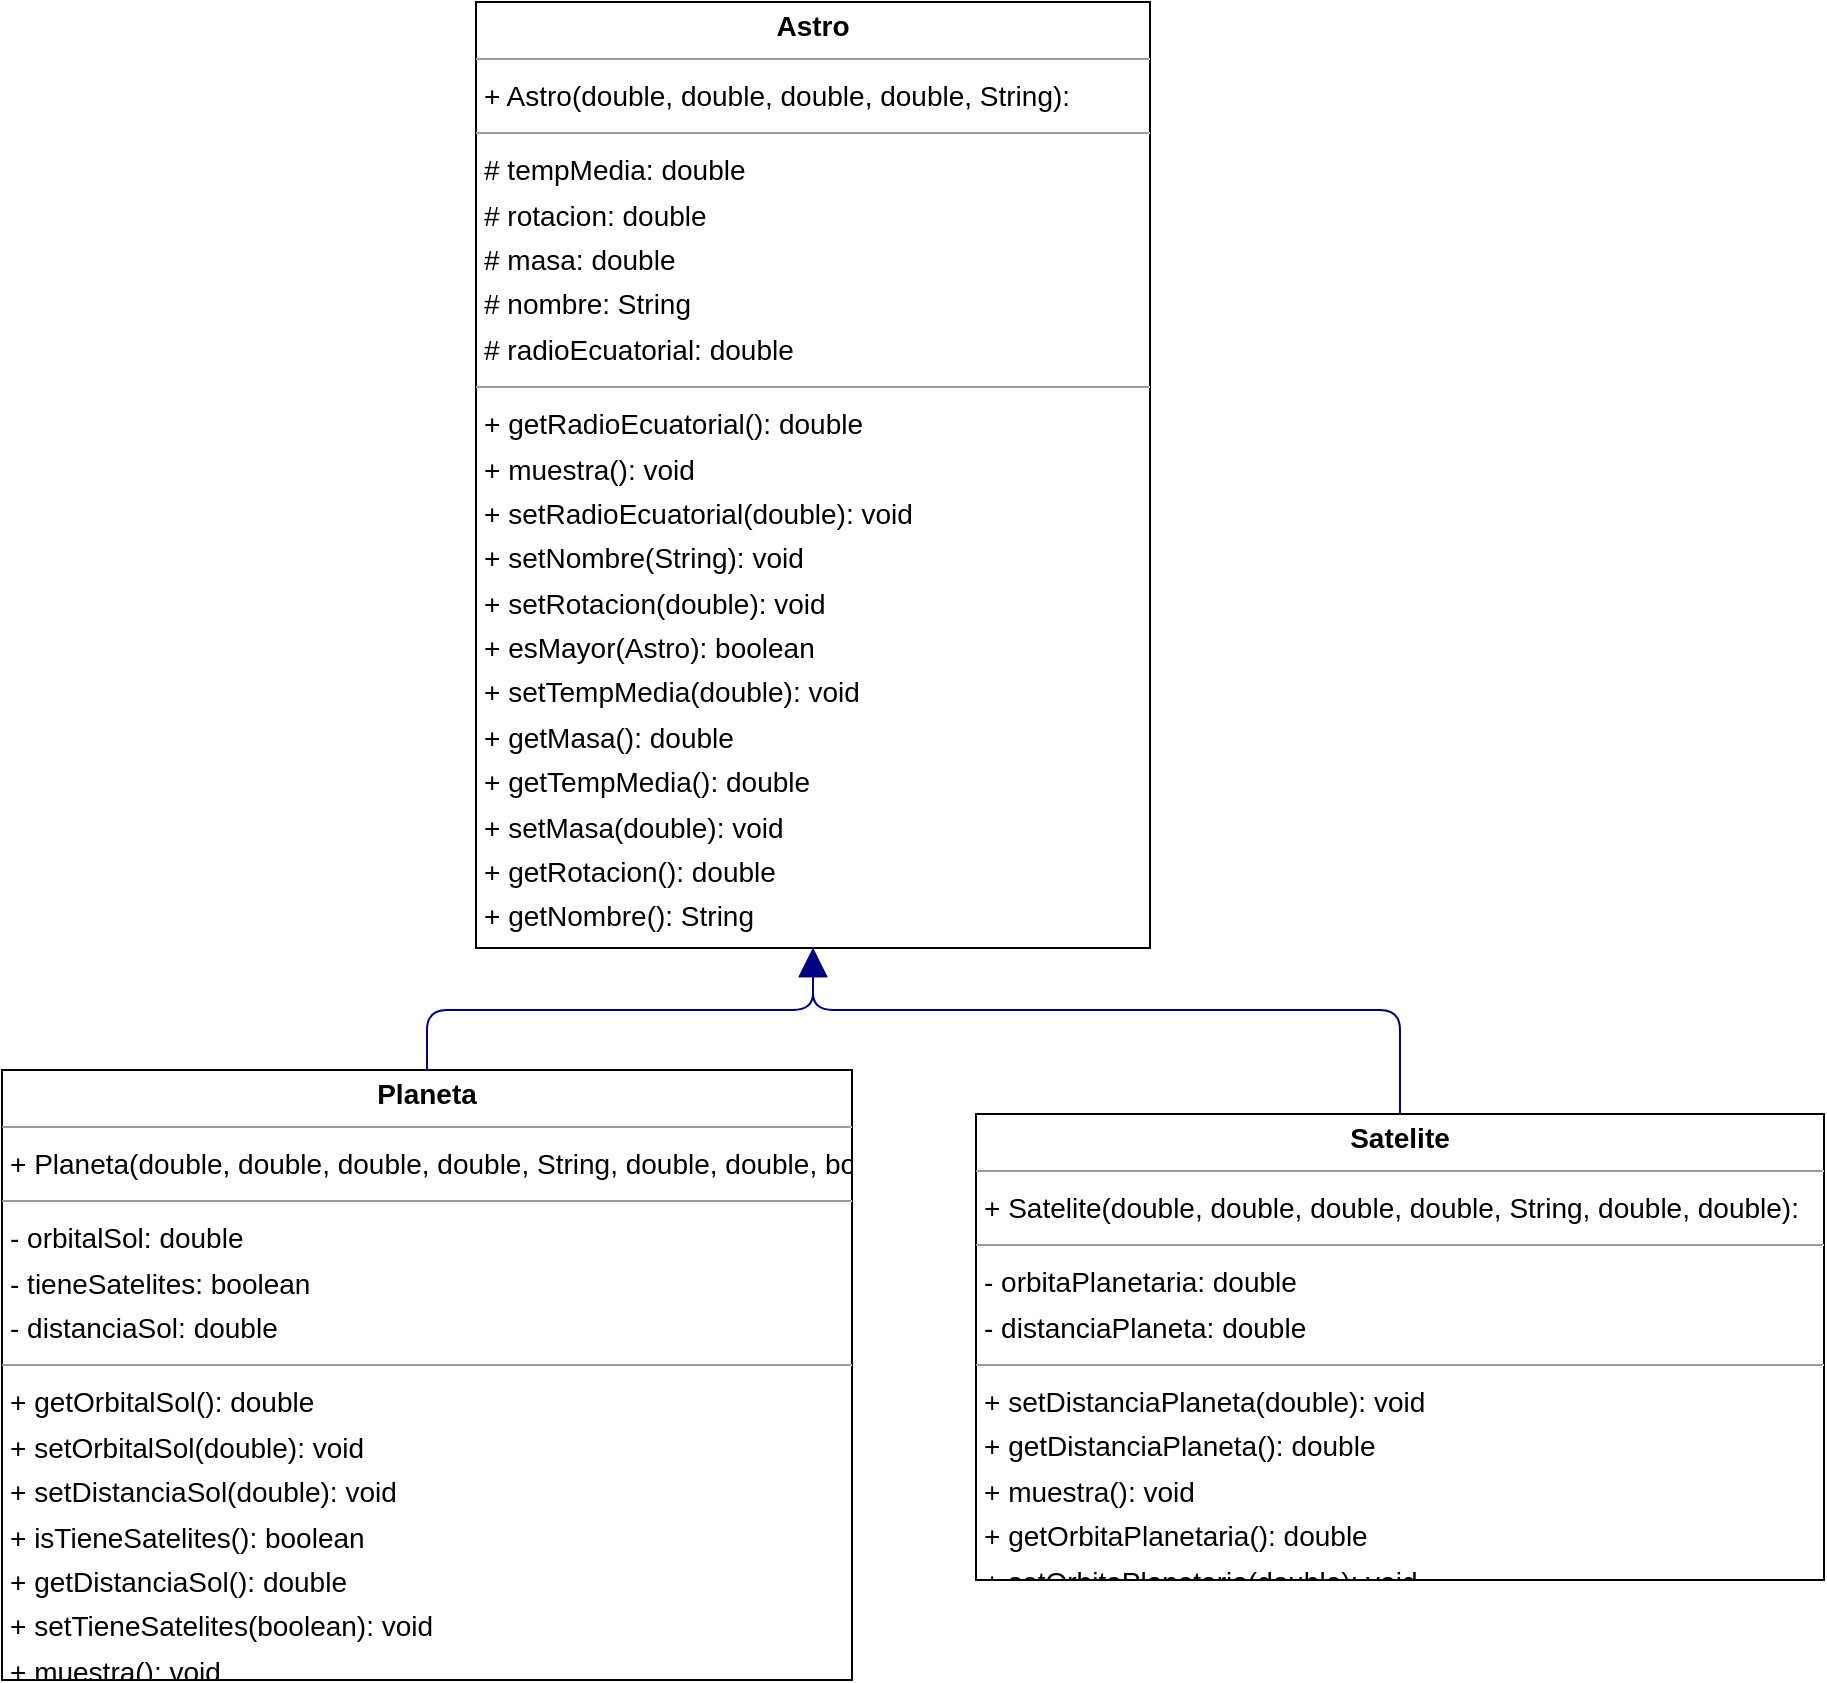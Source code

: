 <mxfile version="24.0.4" type="device">
  <diagram id="1832DVVXrBp6JLXvzJxX" name="Página-1">
    <mxGraphModel dx="1834" dy="1180" grid="1" gridSize="10" guides="1" tooltips="1" connect="1" arrows="1" fold="1" page="0" pageScale="1" pageWidth="827" pageHeight="1169" background="none" math="0" shadow="0">
      <root>
        <mxCell id="0" />
        <mxCell id="1" parent="0" />
        <mxCell id="node2" value="&lt;p style=&quot;margin:0px;margin-top:4px;text-align:center;&quot;&gt;&lt;b&gt;Astro&lt;/b&gt;&lt;/p&gt;&lt;hr size=&quot;1&quot;/&gt;&lt;p style=&quot;margin:0 0 0 4px;line-height:1.6;&quot;&gt;+ Astro(double, double, double, double, String): &lt;/p&gt;&lt;hr size=&quot;1&quot;/&gt;&lt;p style=&quot;margin:0 0 0 4px;line-height:1.6;&quot;&gt;# tempMedia: double&lt;br/&gt;# rotacion: double&lt;br/&gt;# masa: double&lt;br/&gt;# nombre: String&lt;br/&gt;# radioEcuatorial: double&lt;/p&gt;&lt;hr size=&quot;1&quot;/&gt;&lt;p style=&quot;margin:0 0 0 4px;line-height:1.6;&quot;&gt;+ getRadioEcuatorial(): double&lt;br/&gt;+ muestra(): void&lt;br/&gt;+ setRadioEcuatorial(double): void&lt;br/&gt;+ setNombre(String): void&lt;br/&gt;+ setRotacion(double): void&lt;br/&gt;+ esMayor(Astro): boolean&lt;br/&gt;+ setTempMedia(double): void&lt;br/&gt;+ getMasa(): double&lt;br/&gt;+ getTempMedia(): double&lt;br/&gt;+ setMasa(double): void&lt;br/&gt;+ getRotacion(): double&lt;br/&gt;+ getNombre(): String&lt;/p&gt;" style="verticalAlign=top;align=left;overflow=fill;fontSize=14;fontFamily=Helvetica;html=1;rounded=0;shadow=0;comic=0;labelBackgroundColor=none;strokeWidth=1;" parent="1" vertex="1">
          <mxGeometry x="183" y="-14" width="337" height="473" as="geometry" />
        </mxCell>
        <mxCell id="node0" value="&lt;p style=&quot;margin:0px;margin-top:4px;text-align:center;&quot;&gt;&lt;b&gt;Planeta&lt;/b&gt;&lt;/p&gt;&lt;hr size=&quot;1&quot;/&gt;&lt;p style=&quot;margin:0 0 0 4px;line-height:1.6;&quot;&gt;+ Planeta(double, double, double, double, String, double, double, boolean): &lt;/p&gt;&lt;hr size=&quot;1&quot;/&gt;&lt;p style=&quot;margin:0 0 0 4px;line-height:1.6;&quot;&gt;- orbitalSol: double&lt;br/&gt;- tieneSatelites: boolean&lt;br/&gt;- distanciaSol: double&lt;/p&gt;&lt;hr size=&quot;1&quot;/&gt;&lt;p style=&quot;margin:0 0 0 4px;line-height:1.6;&quot;&gt;+ getOrbitalSol(): double&lt;br/&gt;+ setOrbitalSol(double): void&lt;br/&gt;+ setDistanciaSol(double): void&lt;br/&gt;+ isTieneSatelites(): boolean&lt;br/&gt;+ getDistanciaSol(): double&lt;br/&gt;+ setTieneSatelites(boolean): void&lt;br/&gt;+ muestra(): void&lt;/p&gt;" style="verticalAlign=top;align=left;overflow=fill;fontSize=14;fontFamily=Helvetica;html=1;rounded=0;shadow=0;comic=0;labelBackgroundColor=none;strokeWidth=1;" parent="1" vertex="1">
          <mxGeometry x="-54" y="520" width="425" height="305" as="geometry" />
        </mxCell>
        <mxCell id="node1" value="&lt;p style=&quot;margin:0px;margin-top:4px;text-align:center;&quot;&gt;&lt;b&gt;Satelite&lt;/b&gt;&lt;/p&gt;&lt;hr size=&quot;1&quot;/&gt;&lt;p style=&quot;margin:0 0 0 4px;line-height:1.6;&quot;&gt;+ Satelite(double, double, double, double, String, double, double): &lt;/p&gt;&lt;hr size=&quot;1&quot;/&gt;&lt;p style=&quot;margin:0 0 0 4px;line-height:1.6;&quot;&gt;- orbitaPlanetaria: double&lt;br/&gt;- distanciaPlaneta: double&lt;/p&gt;&lt;hr size=&quot;1&quot;/&gt;&lt;p style=&quot;margin:0 0 0 4px;line-height:1.6;&quot;&gt;+ setDistanciaPlaneta(double): void&lt;br/&gt;+ getDistanciaPlaneta(): double&lt;br/&gt;+ muestra(): void&lt;br/&gt;+ getOrbitaPlanetaria(): double&lt;br/&gt;+ setOrbitaPlanetaria(double): void&lt;/p&gt;" style="verticalAlign=top;align=left;overflow=fill;fontSize=14;fontFamily=Helvetica;html=1;rounded=0;shadow=0;comic=0;labelBackgroundColor=none;strokeWidth=1;" parent="1" vertex="1">
          <mxGeometry x="433" y="542" width="424" height="233" as="geometry" />
        </mxCell>
        <mxCell id="edge0" value="" style="html=1;rounded=1;edgeStyle=orthogonalEdgeStyle;dashed=0;startArrow=none;endArrow=block;endSize=12;strokeColor=#000082;exitX=0.500;exitY=0.000;exitDx=0;exitDy=0;entryX=0.500;entryY=1.000;entryDx=0;entryDy=0;" parent="1" source="node0" target="node2" edge="1">
          <mxGeometry width="50" height="50" relative="1" as="geometry">
            <Array as="points">
              <mxPoint x="159" y="490" />
              <mxPoint x="351" y="490" />
            </Array>
          </mxGeometry>
        </mxCell>
        <mxCell id="edge1" value="" style="html=1;rounded=1;edgeStyle=orthogonalEdgeStyle;dashed=0;startArrow=none;endArrow=block;endSize=12;strokeColor=#000082;exitX=0.500;exitY=0.000;exitDx=0;exitDy=0;entryX=0.500;entryY=1.000;entryDx=0;entryDy=0;" parent="1" source="node1" target="node2" edge="1">
          <mxGeometry width="50" height="50" relative="1" as="geometry">
            <Array as="points">
              <mxPoint x="645" y="490" />
              <mxPoint x="351" y="490" />
            </Array>
          </mxGeometry>
        </mxCell>
      </root>
    </mxGraphModel>
  </diagram>
</mxfile>
